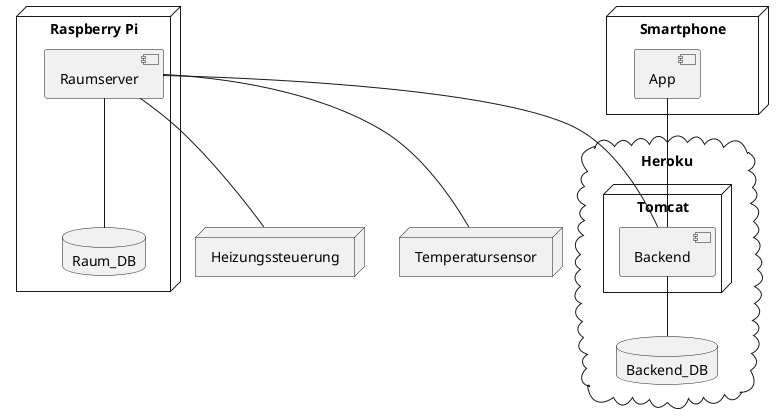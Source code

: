 @startuml


  node "Raspberry Pi" {
    database Raum_DB
    component "Raumserver"
  }
  node "Heizungssteuerung"
  node "Temperatursensor"



cloud Heroku {
  database Backend_DB
  node Tomcat {
    component "Backend"

  }
}



node Smartphone {
  component App
}

App -- Backend
Raumserver -- Raum_DB
Raumserver -- Heizungssteuerung
Raumserver -- Temperatursensor
Raumserver -- Backend
Backend -- Backend_DB


@enduml

